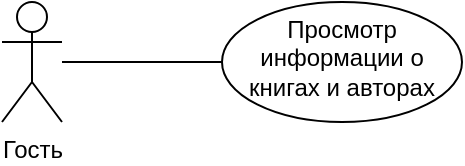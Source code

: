 <mxfile version="15.3.8" type="device" pages="9"><diagram id="SAzvysIvWgi4jUsNMuwh" name="UseCaseGuest"><mxGraphModel dx="1038" dy="668" grid="1" gridSize="10" guides="1" tooltips="1" connect="1" arrows="1" fold="1" page="1" pageScale="1" pageWidth="827" pageHeight="1169" math="0" shadow="0"><root><mxCell id="0"/><mxCell id="1" parent="0"/><mxCell id="-UcZDlzjLKjh0RNkj7sy-11" value="" style="edgeStyle=orthogonalEdgeStyle;rounded=0;orthogonalLoop=1;jettySize=auto;html=1;endArrow=none;endFill=0;" parent="1" source="-UcZDlzjLKjh0RNkj7sy-1" target="-UcZDlzjLKjh0RNkj7sy-10" edge="1"><mxGeometry relative="1" as="geometry"/></mxCell><mxCell id="-UcZDlzjLKjh0RNkj7sy-1" value="Гость" style="shape=umlActor;verticalLabelPosition=bottom;verticalAlign=top;html=1;outlineConnect=0;" parent="1" vertex="1"><mxGeometry x="400" y="310" width="30" height="60" as="geometry"/></mxCell><mxCell id="-UcZDlzjLKjh0RNkj7sy-10" value="&lt;span&gt;Просмотр информации о книгах и авторах&lt;/span&gt;" style="ellipse;whiteSpace=wrap;html=1;verticalAlign=top;" parent="1" vertex="1"><mxGeometry x="510" y="310" width="120" height="60" as="geometry"/></mxCell></root></mxGraphModel></diagram><diagram id="MVObRrzK2e5A3RSmWc-_" name="UseCaseReader"><mxGraphModel dx="1038" dy="668" grid="1" gridSize="10" guides="1" tooltips="1" connect="1" arrows="1" fold="1" page="1" pageScale="1" pageWidth="827" pageHeight="1169" math="0" shadow="0"><root><mxCell id="x0VVUX_nDosSOrByS23v-0"/><mxCell id="x0VVUX_nDosSOrByS23v-1" parent="x0VVUX_nDosSOrByS23v-0"/><mxCell id="qAuETII8845l85kTtXbx-0" value="Читатель" style="shape=umlActor;verticalLabelPosition=bottom;verticalAlign=top;html=1;" parent="x0VVUX_nDosSOrByS23v-1" vertex="1"><mxGeometry x="400" y="310" width="30" height="60" as="geometry"/></mxCell><mxCell id="uxvIeFFDekhUQsfHXcQn-0" value="Оставить заявку на получение книги" style="ellipse;whiteSpace=wrap;html=1;verticalAlign=middle;" parent="x0VVUX_nDosSOrByS23v-1" vertex="1"><mxGeometry x="610" y="290" width="120" height="60" as="geometry"/></mxCell><mxCell id="uxvIeFFDekhUQsfHXcQn-2" value="" style="endArrow=none;html=1;" parent="x0VVUX_nDosSOrByS23v-1" source="qAuETII8845l85kTtXbx-0" target="uxvIeFFDekhUQsfHXcQn-0" edge="1"><mxGeometry width="50" height="50" relative="1" as="geometry"><mxPoint x="460" y="380" as="sourcePoint"/><mxPoint x="510" y="330" as="targetPoint"/></mxGeometry></mxCell><mxCell id="uxvIeFFDekhUQsfHXcQn-3" value="Оставить заявку на сдачу книги" style="ellipse;whiteSpace=wrap;html=1;verticalAlign=middle;" parent="x0VVUX_nDosSOrByS23v-1" vertex="1"><mxGeometry x="610" y="220" width="120" height="60" as="geometry"/></mxCell><mxCell id="uxvIeFFDekhUQsfHXcQn-4" value="" style="endArrow=none;html=1;" parent="x0VVUX_nDosSOrByS23v-1" source="qAuETII8845l85kTtXbx-0" target="uxvIeFFDekhUQsfHXcQn-3" edge="1"><mxGeometry width="50" height="50" relative="1" as="geometry"><mxPoint x="500" y="370" as="sourcePoint"/><mxPoint x="600" y="390" as="targetPoint"/></mxGeometry></mxCell><mxCell id="uxvIeFFDekhUQsfHXcQn-5" value="Просмотр списка сданных книг" style="ellipse;whiteSpace=wrap;html=1;verticalAlign=middle;" parent="x0VVUX_nDosSOrByS23v-1" vertex="1"><mxGeometry x="610" y="500" width="120" height="60" as="geometry"/></mxCell><mxCell id="uxvIeFFDekhUQsfHXcQn-6" value="" style="endArrow=none;html=1;" parent="x0VVUX_nDosSOrByS23v-1" source="qAuETII8845l85kTtXbx-0" target="uxvIeFFDekhUQsfHXcQn-5" edge="1"><mxGeometry width="50" height="50" relative="1" as="geometry"><mxPoint x="520" y="578.163" as="sourcePoint"/><mxPoint x="600" y="580" as="targetPoint"/></mxGeometry></mxCell><mxCell id="uxvIeFFDekhUQsfHXcQn-7" value="Просмотр списка взятых книг" style="ellipse;whiteSpace=wrap;html=1;verticalAlign=middle;" parent="x0VVUX_nDosSOrByS23v-1" vertex="1"><mxGeometry x="610" y="430" width="120" height="60" as="geometry"/></mxCell><mxCell id="uxvIeFFDekhUQsfHXcQn-8" value="" style="endArrow=none;html=1;" parent="x0VVUX_nDosSOrByS23v-1" source="qAuETII8845l85kTtXbx-0" target="uxvIeFFDekhUQsfHXcQn-7" edge="1"><mxGeometry width="50" height="50" relative="1" as="geometry"><mxPoint x="550" y="518.163" as="sourcePoint"/><mxPoint x="630" y="520" as="targetPoint"/></mxGeometry></mxCell><mxCell id="uxvIeFFDekhUQsfHXcQn-9" value="Просмотр списка заявок" style="ellipse;whiteSpace=wrap;html=1;verticalAlign=middle;" parent="x0VVUX_nDosSOrByS23v-1" vertex="1"><mxGeometry x="610" y="360" width="120" height="60" as="geometry"/></mxCell><mxCell id="uxvIeFFDekhUQsfHXcQn-10" value="" style="endArrow=none;html=1;" parent="x0VVUX_nDosSOrByS23v-1" source="qAuETII8845l85kTtXbx-0" target="uxvIeFFDekhUQsfHXcQn-9" edge="1"><mxGeometry width="50" height="50" relative="1" as="geometry"><mxPoint x="550" y="458.163" as="sourcePoint"/><mxPoint x="630" y="460" as="targetPoint"/></mxGeometry></mxCell><mxCell id="kstlALp-ZGneaG7in4St-0" value="Просмотр информации о книгах и авторах" style="ellipse;whiteSpace=wrap;html=1;verticalAlign=middle;" parent="x0VVUX_nDosSOrByS23v-1" vertex="1"><mxGeometry x="610" y="150" width="120" height="60" as="geometry"/></mxCell><mxCell id="kstlALp-ZGneaG7in4St-1" value="" style="endArrow=none;html=1;" parent="x0VVUX_nDosSOrByS23v-1" source="qAuETII8845l85kTtXbx-0" target="kstlALp-ZGneaG7in4St-0" edge="1"><mxGeometry width="50" height="50" relative="1" as="geometry"><mxPoint x="440" y="244.694" as="sourcePoint"/><mxPoint x="610" y="300" as="targetPoint"/></mxGeometry></mxCell></root></mxGraphModel></diagram><diagram id="DSRXF1Ca3-BfHC1XFPYn" name="UseCaseLibrarian"><mxGraphModel dx="1038" dy="668" grid="1" gridSize="10" guides="1" tooltips="1" connect="1" arrows="1" fold="1" page="1" pageScale="1" pageWidth="827" pageHeight="1169" math="0" shadow="0"><root><mxCell id="UTWxrBhDtKqDzvHs6HoE-0"/><mxCell id="UTWxrBhDtKqDzvHs6HoE-1" parent="UTWxrBhDtKqDzvHs6HoE-0"/><mxCell id="UTWxrBhDtKqDzvHs6HoE-2" value="Библиотекарь" style="shape=umlActor;verticalLabelPosition=bottom;verticalAlign=top;html=1;" parent="UTWxrBhDtKqDzvHs6HoE-1" vertex="1"><mxGeometry x="400" y="310" width="30" height="60" as="geometry"/></mxCell><mxCell id="UTWxrBhDtKqDzvHs6HoE-3" value="Добавление нового автора" style="ellipse;whiteSpace=wrap;html=1;verticalAlign=middle;" parent="UTWxrBhDtKqDzvHs6HoE-1" vertex="1"><mxGeometry x="610" y="360" width="130" height="60" as="geometry"/></mxCell><mxCell id="UTWxrBhDtKqDzvHs6HoE-4" value="" style="endArrow=none;html=1;" parent="UTWxrBhDtKqDzvHs6HoE-1" source="UTWxrBhDtKqDzvHs6HoE-2" target="UTWxrBhDtKqDzvHs6HoE-3" edge="1"><mxGeometry width="50" height="50" relative="1" as="geometry"><mxPoint x="460" y="380" as="sourcePoint"/><mxPoint x="510" y="330" as="targetPoint"/></mxGeometry></mxCell><mxCell id="UTWxrBhDtKqDzvHs6HoE-5" value="Просмотр и одобрение всех заявок на выдачу &lt;br&gt;книг" style="ellipse;whiteSpace=wrap;html=1;verticalAlign=middle;spacingBottom=0;" parent="UTWxrBhDtKqDzvHs6HoE-1" vertex="1"><mxGeometry x="610" y="220" width="130" height="60" as="geometry"/></mxCell><mxCell id="UTWxrBhDtKqDzvHs6HoE-6" value="" style="endArrow=none;html=1;" parent="UTWxrBhDtKqDzvHs6HoE-1" source="UTWxrBhDtKqDzvHs6HoE-2" target="UTWxrBhDtKqDzvHs6HoE-5" edge="1"><mxGeometry width="50" height="50" relative="1" as="geometry"><mxPoint x="500" y="370" as="sourcePoint"/><mxPoint x="600" y="390" as="targetPoint"/></mxGeometry></mxCell><mxCell id="UTWxrBhDtKqDzvHs6HoE-9" value="Добавление новой книги существующему автору" style="ellipse;whiteSpace=wrap;html=1;verticalAlign=middle;" parent="UTWxrBhDtKqDzvHs6HoE-1" vertex="1"><mxGeometry x="610" y="430" width="130" height="60" as="geometry"/></mxCell><mxCell id="UTWxrBhDtKqDzvHs6HoE-10" value="" style="endArrow=none;html=1;" parent="UTWxrBhDtKqDzvHs6HoE-1" source="UTWxrBhDtKqDzvHs6HoE-2" target="UTWxrBhDtKqDzvHs6HoE-9" edge="1"><mxGeometry width="50" height="50" relative="1" as="geometry"><mxPoint x="550" y="518.163" as="sourcePoint"/><mxPoint x="630" y="520" as="targetPoint"/></mxGeometry></mxCell><mxCell id="UTWxrBhDtKqDzvHs6HoE-11" value="Просмотр и одобрение всех заявок на сдачу книг" style="ellipse;whiteSpace=wrap;html=1;verticalAlign=middle;spacingBottom=10;" parent="UTWxrBhDtKqDzvHs6HoE-1" vertex="1"><mxGeometry x="610" y="290" width="130" height="60" as="geometry"/></mxCell><mxCell id="UTWxrBhDtKqDzvHs6HoE-12" value="" style="endArrow=none;html=1;" parent="UTWxrBhDtKqDzvHs6HoE-1" source="UTWxrBhDtKqDzvHs6HoE-2" target="UTWxrBhDtKqDzvHs6HoE-11" edge="1"><mxGeometry width="50" height="50" relative="1" as="geometry"><mxPoint x="550" y="458.163" as="sourcePoint"/><mxPoint x="630" y="460" as="targetPoint"/></mxGeometry></mxCell><mxCell id="UTWxrBhDtKqDzvHs6HoE-13" value="Просмотр информации о книгах и авторах" style="ellipse;whiteSpace=wrap;html=1;verticalAlign=middle;" parent="UTWxrBhDtKqDzvHs6HoE-1" vertex="1"><mxGeometry x="610" y="150" width="130" height="60" as="geometry"/></mxCell><mxCell id="UTWxrBhDtKqDzvHs6HoE-14" value="" style="endArrow=none;html=1;" parent="UTWxrBhDtKqDzvHs6HoE-1" source="UTWxrBhDtKqDzvHs6HoE-2" target="UTWxrBhDtKqDzvHs6HoE-13" edge="1"><mxGeometry width="50" height="50" relative="1" as="geometry"><mxPoint x="440" y="244.694" as="sourcePoint"/><mxPoint x="610" y="300" as="targetPoint"/></mxGeometry></mxCell></root></mxGraphModel></diagram><diagram id="a1QuXVE2FnXJ756GdPVc" name="UseCaseAdmin"><mxGraphModel dx="1038" dy="668" grid="1" gridSize="10" guides="1" tooltips="1" connect="1" arrows="1" fold="1" page="1" pageScale="1" pageWidth="827" pageHeight="1169" math="0" shadow="0"><root><mxCell id="aXhu_t06OLQQzLyQCpg9-0"/><mxCell id="aXhu_t06OLQQzLyQCpg9-1" parent="aXhu_t06OLQQzLyQCpg9-0"/><mxCell id="rtMVOrqssA6IFEck2DEk-0" value="Администратор" style="shape=umlActor;verticalLabelPosition=bottom;verticalAlign=top;html=1;" parent="aXhu_t06OLQQzLyQCpg9-1" vertex="1"><mxGeometry x="400" y="310" width="30" height="60" as="geometry"/></mxCell><mxCell id="rtMVOrqssA6IFEck2DEk-3" value="Удалить пользователя" style="ellipse;whiteSpace=wrap;html=1;verticalAlign=middle;" parent="aXhu_t06OLQQzLyQCpg9-1" vertex="1"><mxGeometry x="540" y="350" width="130" height="60" as="geometry"/></mxCell><mxCell id="rtMVOrqssA6IFEck2DEk-4" value="" style="endArrow=none;html=1;" parent="aXhu_t06OLQQzLyQCpg9-1" source="rtMVOrqssA6IFEck2DEk-0" target="rtMVOrqssA6IFEck2DEk-3" edge="1"><mxGeometry width="50" height="50" relative="1" as="geometry"><mxPoint x="500" y="370" as="sourcePoint"/><mxPoint x="600" y="390" as="targetPoint"/></mxGeometry></mxCell><mxCell id="rtMVOrqssA6IFEck2DEk-11" value="Зарегистрировать нового пользователя" style="ellipse;whiteSpace=wrap;html=1;verticalAlign=middle;spacingBottom=0;" parent="aXhu_t06OLQQzLyQCpg9-1" vertex="1"><mxGeometry x="540" y="280" width="130" height="60" as="geometry"/></mxCell><mxCell id="rtMVOrqssA6IFEck2DEk-12" value="" style="endArrow=none;html=1;" parent="aXhu_t06OLQQzLyQCpg9-1" source="rtMVOrqssA6IFEck2DEk-0" target="rtMVOrqssA6IFEck2DEk-11" edge="1"><mxGeometry width="50" height="50" relative="1" as="geometry"><mxPoint x="440" y="244.694" as="sourcePoint"/><mxPoint x="610" y="300" as="targetPoint"/></mxGeometry></mxCell></root></mxGraphModel></diagram><diagram id="tx16CznX2pu-r8OWsHIi" name="ER"><mxGraphModel dx="1730" dy="1113" grid="1" gridSize="10" guides="1" tooltips="1" connect="1" arrows="1" fold="1" page="1" pageScale="1" pageWidth="827" pageHeight="1169" math="0" shadow="0"><root><mxCell id="fuf0HUxUQiTvgvxl9jNw-0"/><mxCell id="fuf0HUxUQiTvgvxl9jNw-1" parent="fuf0HUxUQiTvgvxl9jNw-0"/><mxCell id="fuf0HUxUQiTvgvxl9jNw-87" style="edgeStyle=orthogonalEdgeStyle;rounded=0;orthogonalLoop=1;jettySize=auto;html=1;exitX=1;exitY=0.5;exitDx=0;exitDy=0;entryX=0;entryY=0.5;entryDx=0;entryDy=0;endArrow=none;endFill=0;" edge="1" parent="fuf0HUxUQiTvgvxl9jNw-1" source="fuf0HUxUQiTvgvxl9jNw-2" target="fuf0HUxUQiTvgvxl9jNw-85"><mxGeometry relative="1" as="geometry"/></mxCell><mxCell id="fuf0HUxUQiTvgvxl9jNw-116" style="edgeStyle=orthogonalEdgeStyle;rounded=0;orthogonalLoop=1;jettySize=auto;html=1;exitX=0.5;exitY=0;exitDx=0;exitDy=0;entryX=0;entryY=0.5;entryDx=0;entryDy=0;endArrow=none;endFill=0;" edge="1" parent="fuf0HUxUQiTvgvxl9jNw-1" source="fuf0HUxUQiTvgvxl9jNw-2" target="fuf0HUxUQiTvgvxl9jNw-24"><mxGeometry relative="1" as="geometry"/></mxCell><mxCell id="fuf0HUxUQiTvgvxl9jNw-2" value="author" style="rounded=0;whiteSpace=wrap;html=1;verticalAlign=middle;" vertex="1" parent="fuf0HUxUQiTvgvxl9jNw-1"><mxGeometry x="740" y="540" width="100" height="50" as="geometry"/></mxCell><mxCell id="fuf0HUxUQiTvgvxl9jNw-12" style="edgeStyle=orthogonalEdgeStyle;rounded=0;orthogonalLoop=1;jettySize=auto;html=1;exitX=0;exitY=0.5;exitDx=0;exitDy=0;endArrow=none;endFill=0;entryX=0.5;entryY=1;entryDx=0;entryDy=0;" edge="1" parent="fuf0HUxUQiTvgvxl9jNw-1" source="fuf0HUxUQiTvgvxl9jNw-3" target="fuf0HUxUQiTvgvxl9jNw-15"><mxGeometry relative="1" as="geometry"><mxPoint x="790.0" y="1095.207" as="targetPoint"/></mxGeometry></mxCell><mxCell id="fuf0HUxUQiTvgvxl9jNw-3" value="year_death" style="ellipse;whiteSpace=wrap;html=1;rounded=0;" vertex="1" parent="fuf0HUxUQiTvgvxl9jNw-1"><mxGeometry x="810" y="1070" width="100" height="50" as="geometry"/></mxCell><mxCell id="fuf0HUxUQiTvgvxl9jNw-11" style="edgeStyle=orthogonalEdgeStyle;rounded=0;orthogonalLoop=1;jettySize=auto;html=1;exitX=0;exitY=0.5;exitDx=0;exitDy=0;endArrow=none;endFill=0;" edge="1" parent="fuf0HUxUQiTvgvxl9jNw-1" source="fuf0HUxUQiTvgvxl9jNw-5"><mxGeometry relative="1" as="geometry"><mxPoint x="790.0" y="1035.207" as="targetPoint"/></mxGeometry></mxCell><mxCell id="fuf0HUxUQiTvgvxl9jNw-5" value="year_birth" style="ellipse;whiteSpace=wrap;html=1;rounded=0;" vertex="1" parent="fuf0HUxUQiTvgvxl9jNw-1"><mxGeometry x="810" y="1010" width="100" height="50" as="geometry"/></mxCell><mxCell id="fuf0HUxUQiTvgvxl9jNw-10" style="edgeStyle=orthogonalEdgeStyle;rounded=0;orthogonalLoop=1;jettySize=auto;html=1;exitX=0;exitY=0.5;exitDx=0;exitDy=0;endArrow=none;endFill=0;" edge="1" parent="fuf0HUxUQiTvgvxl9jNw-1" source="fuf0HUxUQiTvgvxl9jNw-6"><mxGeometry relative="1" as="geometry"><mxPoint x="790.0" y="975.207" as="targetPoint"/></mxGeometry></mxCell><mxCell id="fuf0HUxUQiTvgvxl9jNw-6" value="surname" style="ellipse;whiteSpace=wrap;html=1;rounded=0;" vertex="1" parent="fuf0HUxUQiTvgvxl9jNw-1"><mxGeometry x="810" y="950" width="100" height="50" as="geometry"/></mxCell><mxCell id="fuf0HUxUQiTvgvxl9jNw-14" style="edgeStyle=orthogonalEdgeStyle;rounded=0;orthogonalLoop=1;jettySize=auto;html=1;exitX=0;exitY=0.5;exitDx=0;exitDy=0;endArrow=none;endFill=0;" edge="1" parent="fuf0HUxUQiTvgvxl9jNw-1" source="fuf0HUxUQiTvgvxl9jNw-7"><mxGeometry relative="1" as="geometry"><mxPoint x="790.0" y="915.172" as="targetPoint"/></mxGeometry></mxCell><mxCell id="fuf0HUxUQiTvgvxl9jNw-7" value="name" style="ellipse;whiteSpace=wrap;html=1;rounded=0;" vertex="1" parent="fuf0HUxUQiTvgvxl9jNw-1"><mxGeometry x="810" y="890" width="100" height="50" as="geometry"/></mxCell><mxCell id="fuf0HUxUQiTvgvxl9jNw-123" style="edgeStyle=orthogonalEdgeStyle;rounded=0;orthogonalLoop=1;jettySize=auto;html=1;exitX=0;exitY=0.5;exitDx=0;exitDy=0;endArrow=none;endFill=0;" edge="1" parent="fuf0HUxUQiTvgvxl9jNw-1" source="fuf0HUxUQiTvgvxl9jNw-13"><mxGeometry relative="1" as="geometry"><mxPoint x="790" y="854.667" as="targetPoint"/></mxGeometry></mxCell><mxCell id="fuf0HUxUQiTvgvxl9jNw-13" value="&lt;u&gt;id&lt;/u&gt;" style="ellipse;whiteSpace=wrap;html=1;rounded=0;" vertex="1" parent="fuf0HUxUQiTvgvxl9jNw-1"><mxGeometry x="810" y="830" width="100" height="50" as="geometry"/></mxCell><mxCell id="fuf0HUxUQiTvgvxl9jNw-15" value="user_data" style="rounded=0;whiteSpace=wrap;html=1;verticalAlign=middle;" vertex="1" parent="fuf0HUxUQiTvgvxl9jNw-1"><mxGeometry x="740" y="740" width="100" height="50" as="geometry"/></mxCell><mxCell id="fuf0HUxUQiTvgvxl9jNw-16" style="edgeStyle=orthogonalEdgeStyle;rounded=0;orthogonalLoop=1;jettySize=auto;html=1;exitX=0;exitY=0.5;exitDx=0;exitDy=0;endArrow=none;endFill=0;" edge="1" parent="fuf0HUxUQiTvgvxl9jNw-1" source="fuf0HUxUQiTvgvxl9jNw-17"><mxGeometry relative="1" as="geometry"><mxPoint x="790" y="475.207" as="targetPoint"/></mxGeometry></mxCell><mxCell id="fuf0HUxUQiTvgvxl9jNw-17" value="user_role" style="ellipse;whiteSpace=wrap;html=1;rounded=0;" vertex="1" parent="fuf0HUxUQiTvgvxl9jNw-1"><mxGeometry x="810" y="450" width="100" height="50" as="geometry"/></mxCell><mxCell id="fuf0HUxUQiTvgvxl9jNw-18" style="edgeStyle=orthogonalEdgeStyle;rounded=0;orthogonalLoop=1;jettySize=auto;html=1;exitX=0;exitY=0.5;exitDx=0;exitDy=0;endArrow=none;endFill=0;" edge="1" parent="fuf0HUxUQiTvgvxl9jNw-1" source="fuf0HUxUQiTvgvxl9jNw-19"><mxGeometry relative="1" as="geometry"><mxPoint x="790" y="415.207" as="targetPoint"/></mxGeometry></mxCell><mxCell id="fuf0HUxUQiTvgvxl9jNw-19" value="password" style="ellipse;whiteSpace=wrap;html=1;rounded=0;" vertex="1" parent="fuf0HUxUQiTvgvxl9jNw-1"><mxGeometry x="810" y="390" width="100" height="50" as="geometry"/></mxCell><mxCell id="fuf0HUxUQiTvgvxl9jNw-20" style="edgeStyle=orthogonalEdgeStyle;rounded=0;orthogonalLoop=1;jettySize=auto;html=1;exitX=0;exitY=0.5;exitDx=0;exitDy=0;endArrow=none;endFill=0;" edge="1" parent="fuf0HUxUQiTvgvxl9jNw-1" source="fuf0HUxUQiTvgvxl9jNw-21"><mxGeometry relative="1" as="geometry"><mxPoint x="790" y="355.207" as="targetPoint"/></mxGeometry></mxCell><mxCell id="fuf0HUxUQiTvgvxl9jNw-21" value="login" style="ellipse;whiteSpace=wrap;html=1;rounded=0;" vertex="1" parent="fuf0HUxUQiTvgvxl9jNw-1"><mxGeometry x="810" y="330" width="100" height="50" as="geometry"/></mxCell><mxCell id="fuf0HUxUQiTvgvxl9jNw-24" value="&lt;u&gt;id&lt;/u&gt;" style="ellipse;whiteSpace=wrap;html=1;rounded=0;" vertex="1" parent="fuf0HUxUQiTvgvxl9jNw-1"><mxGeometry x="810" y="270" width="100" height="50" as="geometry"/></mxCell><mxCell id="fuf0HUxUQiTvgvxl9jNw-106" style="edgeStyle=orthogonalEdgeStyle;rounded=0;orthogonalLoop=1;jettySize=auto;html=1;exitX=1;exitY=0.5;exitDx=0;exitDy=0;entryX=0;entryY=0.5;entryDx=0;entryDy=0;endArrow=none;endFill=0;" edge="1" parent="fuf0HUxUQiTvgvxl9jNw-1" source="fuf0HUxUQiTvgvxl9jNw-26" target="fuf0HUxUQiTvgvxl9jNw-99"><mxGeometry relative="1" as="geometry"/></mxCell><mxCell id="fuf0HUxUQiTvgvxl9jNw-26" value="" style="rounded=0;whiteSpace=wrap;html=1;verticalAlign=middle;shadow=0;" vertex="1" parent="fuf0HUxUQiTvgvxl9jNw-1"><mxGeometry x="1090" y="540" width="100" height="50" as="geometry"/></mxCell><mxCell id="fuf0HUxUQiTvgvxl9jNw-27" style="edgeStyle=orthogonalEdgeStyle;rounded=0;orthogonalLoop=1;jettySize=auto;html=1;exitX=0;exitY=0.5;exitDx=0;exitDy=0;endArrow=none;endFill=0;" edge="1" parent="fuf0HUxUQiTvgvxl9jNw-1" source="fuf0HUxUQiTvgvxl9jNw-28"><mxGeometry relative="1" as="geometry"><mxPoint x="1140" y="475.207" as="targetPoint"/></mxGeometry></mxCell><mxCell id="fuf0HUxUQiTvgvxl9jNw-28" value="path_to_cover" style="ellipse;whiteSpace=wrap;html=1;rounded=0;" vertex="1" parent="fuf0HUxUQiTvgvxl9jNw-1"><mxGeometry x="1160" y="450" width="100" height="50" as="geometry"/></mxCell><mxCell id="fuf0HUxUQiTvgvxl9jNw-29" style="edgeStyle=orthogonalEdgeStyle;rounded=0;orthogonalLoop=1;jettySize=auto;html=1;exitX=0;exitY=0.5;exitDx=0;exitDy=0;endArrow=none;endFill=0;" edge="1" parent="fuf0HUxUQiTvgvxl9jNw-1" source="fuf0HUxUQiTvgvxl9jNw-30"><mxGeometry relative="1" as="geometry"><mxPoint x="1140" y="415.207" as="targetPoint"/></mxGeometry></mxCell><mxCell id="fuf0HUxUQiTvgvxl9jNw-30" value="id_next_part" style="ellipse;whiteSpace=wrap;html=1;rounded=0;" vertex="1" parent="fuf0HUxUQiTvgvxl9jNw-1"><mxGeometry x="1160" y="390" width="100" height="50" as="geometry"/></mxCell><mxCell id="fuf0HUxUQiTvgvxl9jNw-31" style="edgeStyle=orthogonalEdgeStyle;rounded=0;orthogonalLoop=1;jettySize=auto;html=1;exitX=0;exitY=0.5;exitDx=0;exitDy=0;endArrow=none;endFill=0;" edge="1" parent="fuf0HUxUQiTvgvxl9jNw-1" source="fuf0HUxUQiTvgvxl9jNw-32"><mxGeometry relative="1" as="geometry"><mxPoint x="1140" y="355.207" as="targetPoint"/></mxGeometry></mxCell><mxCell id="fuf0HUxUQiTvgvxl9jNw-32" value="id_last_part" style="ellipse;whiteSpace=wrap;html=1;rounded=0;" vertex="1" parent="fuf0HUxUQiTvgvxl9jNw-1"><mxGeometry x="1160" y="330" width="100" height="50" as="geometry"/></mxCell><mxCell id="fuf0HUxUQiTvgvxl9jNw-34" style="edgeStyle=orthogonalEdgeStyle;rounded=0;orthogonalLoop=1;jettySize=auto;html=1;exitX=0;exitY=0.5;exitDx=0;exitDy=0;endArrow=none;endFill=0;" edge="1" parent="fuf0HUxUQiTvgvxl9jNw-1" source="fuf0HUxUQiTvgvxl9jNw-35"><mxGeometry relative="1" as="geometry"><mxPoint x="1140" y="295.172" as="targetPoint"/></mxGeometry></mxCell><mxCell id="fuf0HUxUQiTvgvxl9jNw-35" value="rating" style="ellipse;whiteSpace=wrap;html=1;rounded=0;" vertex="1" parent="fuf0HUxUQiTvgvxl9jNw-1"><mxGeometry x="1160" y="270" width="100" height="50" as="geometry"/></mxCell><mxCell id="fuf0HUxUQiTvgvxl9jNw-121" style="edgeStyle=orthogonalEdgeStyle;rounded=0;orthogonalLoop=1;jettySize=auto;html=1;exitX=1;exitY=0.5;exitDx=0;exitDy=0;endArrow=none;endFill=0;" edge="1" parent="fuf0HUxUQiTvgvxl9jNw-1" source="fuf0HUxUQiTvgvxl9jNw-36"><mxGeometry relative="1" as="geometry"><mxPoint x="1140" y="474.833" as="targetPoint"/></mxGeometry></mxCell><mxCell id="fuf0HUxUQiTvgvxl9jNw-36" value="number_of_copies" style="ellipse;whiteSpace=wrap;html=1;rounded=0;" vertex="1" parent="fuf0HUxUQiTvgvxl9jNw-1"><mxGeometry x="1020" y="450" width="100" height="50" as="geometry"/></mxCell><mxCell id="fuf0HUxUQiTvgvxl9jNw-120" style="edgeStyle=orthogonalEdgeStyle;rounded=0;orthogonalLoop=1;jettySize=auto;html=1;exitX=1;exitY=0.5;exitDx=0;exitDy=0;endArrow=none;endFill=0;" edge="1" parent="fuf0HUxUQiTvgvxl9jNw-1" source="fuf0HUxUQiTvgvxl9jNw-37"><mxGeometry relative="1" as="geometry"><mxPoint x="1140" y="414.833" as="targetPoint"/></mxGeometry></mxCell><mxCell id="fuf0HUxUQiTvgvxl9jNw-37" value="year_of_publication" style="ellipse;whiteSpace=wrap;html=1;rounded=0;" vertex="1" parent="fuf0HUxUQiTvgvxl9jNw-1"><mxGeometry x="1020" y="390" width="100" height="50" as="geometry"/></mxCell><mxCell id="fuf0HUxUQiTvgvxl9jNw-119" style="edgeStyle=orthogonalEdgeStyle;rounded=0;orthogonalLoop=1;jettySize=auto;html=1;exitX=1;exitY=0.5;exitDx=0;exitDy=0;endArrow=none;endFill=0;" edge="1" parent="fuf0HUxUQiTvgvxl9jNw-1" source="fuf0HUxUQiTvgvxl9jNw-38"><mxGeometry relative="1" as="geometry"><mxPoint x="1140" y="354.833" as="targetPoint"/></mxGeometry></mxCell><mxCell id="fuf0HUxUQiTvgvxl9jNw-38" value="name" style="ellipse;whiteSpace=wrap;html=1;rounded=0;" vertex="1" parent="fuf0HUxUQiTvgvxl9jNw-1"><mxGeometry x="1020" y="330" width="100" height="50" as="geometry"/></mxCell><mxCell id="fuf0HUxUQiTvgvxl9jNw-118" style="edgeStyle=orthogonalEdgeStyle;rounded=0;orthogonalLoop=1;jettySize=auto;html=1;exitX=1;exitY=0.5;exitDx=0;exitDy=0;endArrow=none;endFill=0;" edge="1" parent="fuf0HUxUQiTvgvxl9jNw-1" source="fuf0HUxUQiTvgvxl9jNw-39"><mxGeometry relative="1" as="geometry"><mxPoint x="1140" y="295" as="targetPoint"/></mxGeometry></mxCell><mxCell id="fuf0HUxUQiTvgvxl9jNw-39" value="id_author" style="ellipse;whiteSpace=wrap;html=1;rounded=0;" vertex="1" parent="fuf0HUxUQiTvgvxl9jNw-1"><mxGeometry x="1020" y="270" width="100" height="50" as="geometry"/></mxCell><mxCell id="fuf0HUxUQiTvgvxl9jNw-117" style="edgeStyle=orthogonalEdgeStyle;rounded=0;orthogonalLoop=1;jettySize=auto;html=1;exitX=1;exitY=0.5;exitDx=0;exitDy=0;entryX=0.5;entryY=0;entryDx=0;entryDy=0;endArrow=none;endFill=0;" edge="1" parent="fuf0HUxUQiTvgvxl9jNw-1" source="fuf0HUxUQiTvgvxl9jNw-40" target="fuf0HUxUQiTvgvxl9jNw-26"><mxGeometry relative="1" as="geometry"/></mxCell><mxCell id="fuf0HUxUQiTvgvxl9jNw-40" value="&lt;u&gt;id&lt;/u&gt;" style="ellipse;whiteSpace=wrap;html=1;rounded=0;" vertex="1" parent="fuf0HUxUQiTvgvxl9jNw-1"><mxGeometry x="1020" y="210" width="100" height="50" as="geometry"/></mxCell><mxCell id="fuf0HUxUQiTvgvxl9jNw-105" style="edgeStyle=orthogonalEdgeStyle;rounded=0;orthogonalLoop=1;jettySize=auto;html=1;exitX=1;exitY=0.5;exitDx=0;exitDy=0;entryX=0;entryY=0.5;entryDx=0;entryDy=0;endArrow=none;endFill=0;" edge="1" parent="fuf0HUxUQiTvgvxl9jNw-1" source="fuf0HUxUQiTvgvxl9jNw-46" target="fuf0HUxUQiTvgvxl9jNw-102"><mxGeometry relative="1" as="geometry"/></mxCell><mxCell id="fuf0HUxUQiTvgvxl9jNw-46" value="reader" style="rounded=0;whiteSpace=wrap;html=1;verticalAlign=middle;" vertex="1" parent="fuf0HUxUQiTvgvxl9jNw-1"><mxGeometry x="1090" y="740" width="100" height="50" as="geometry"/></mxCell><mxCell id="fuf0HUxUQiTvgvxl9jNw-115" style="edgeStyle=orthogonalEdgeStyle;rounded=0;orthogonalLoop=1;jettySize=auto;html=1;exitX=1;exitY=0.5;exitDx=0;exitDy=0;endArrow=none;endFill=0;" edge="1" parent="fuf0HUxUQiTvgvxl9jNw-1" source="fuf0HUxUQiTvgvxl9jNw-52"><mxGeometry relative="1" as="geometry"><mxPoint x="1140" y="974.828" as="targetPoint"/></mxGeometry></mxCell><mxCell id="fuf0HUxUQiTvgvxl9jNw-52" value="phone" style="ellipse;whiteSpace=wrap;html=1;rounded=0;" vertex="1" parent="fuf0HUxUQiTvgvxl9jNw-1"><mxGeometry x="1020" y="950" width="100" height="50" as="geometry"/></mxCell><mxCell id="fuf0HUxUQiTvgvxl9jNw-114" style="edgeStyle=orthogonalEdgeStyle;rounded=0;orthogonalLoop=1;jettySize=auto;html=1;exitX=1;exitY=0.5;exitDx=0;exitDy=0;endArrow=none;endFill=0;" edge="1" parent="fuf0HUxUQiTvgvxl9jNw-1" source="fuf0HUxUQiTvgvxl9jNw-54"><mxGeometry relative="1" as="geometry"><mxPoint x="1140" y="914.828" as="targetPoint"/></mxGeometry></mxCell><mxCell id="fuf0HUxUQiTvgvxl9jNw-54" value="email" style="ellipse;whiteSpace=wrap;html=1;rounded=0;" vertex="1" parent="fuf0HUxUQiTvgvxl9jNw-1"><mxGeometry x="1020" y="890" width="100" height="50" as="geometry"/></mxCell><mxCell id="fuf0HUxUQiTvgvxl9jNw-113" style="edgeStyle=orthogonalEdgeStyle;rounded=0;orthogonalLoop=1;jettySize=auto;html=1;exitX=1;exitY=0.5;exitDx=0;exitDy=0;endArrow=none;endFill=0;" edge="1" parent="fuf0HUxUQiTvgvxl9jNw-1" source="fuf0HUxUQiTvgvxl9jNw-56"><mxGeometry relative="1" as="geometry"><mxPoint x="1140" y="854.828" as="targetPoint"/></mxGeometry></mxCell><mxCell id="fuf0HUxUQiTvgvxl9jNw-56" value="birth_date" style="ellipse;whiteSpace=wrap;html=1;rounded=0;" vertex="1" parent="fuf0HUxUQiTvgvxl9jNw-1"><mxGeometry x="1020" y="830" width="100" height="50" as="geometry"/></mxCell><mxCell id="fuf0HUxUQiTvgvxl9jNw-57" style="edgeStyle=orthogonalEdgeStyle;rounded=0;orthogonalLoop=1;jettySize=auto;html=1;exitX=0;exitY=0.5;exitDx=0;exitDy=0;endArrow=none;endFill=0;entryX=0.5;entryY=1;entryDx=0;entryDy=0;" edge="1" parent="fuf0HUxUQiTvgvxl9jNw-1" source="fuf0HUxUQiTvgvxl9jNw-58" target="fuf0HUxUQiTvgvxl9jNw-46"><mxGeometry relative="1" as="geometry"><mxPoint x="1140" y="1035" as="targetPoint"/></mxGeometry></mxCell><mxCell id="fuf0HUxUQiTvgvxl9jNw-58" value="surname" style="ellipse;whiteSpace=wrap;html=1;rounded=0;" vertex="1" parent="fuf0HUxUQiTvgvxl9jNw-1"><mxGeometry x="1160" y="1010" width="100" height="50" as="geometry"/></mxCell><mxCell id="fuf0HUxUQiTvgvxl9jNw-59" style="edgeStyle=orthogonalEdgeStyle;rounded=0;orthogonalLoop=1;jettySize=auto;html=1;exitX=0;exitY=0.5;exitDx=0;exitDy=0;endArrow=none;endFill=0;" edge="1" parent="fuf0HUxUQiTvgvxl9jNw-1" source="fuf0HUxUQiTvgvxl9jNw-60"><mxGeometry relative="1" as="geometry"><mxPoint x="1140" y="975" as="targetPoint"/></mxGeometry></mxCell><mxCell id="fuf0HUxUQiTvgvxl9jNw-60" value="name" style="ellipse;whiteSpace=wrap;html=1;rounded=0;" vertex="1" parent="fuf0HUxUQiTvgvxl9jNw-1"><mxGeometry x="1160" y="950" width="100" height="50" as="geometry"/></mxCell><mxCell id="fuf0HUxUQiTvgvxl9jNw-61" style="edgeStyle=orthogonalEdgeStyle;rounded=0;orthogonalLoop=1;jettySize=auto;html=1;exitX=0;exitY=0.5;exitDx=0;exitDy=0;endArrow=none;endFill=0;" edge="1" parent="fuf0HUxUQiTvgvxl9jNw-1" source="fuf0HUxUQiTvgvxl9jNw-62"><mxGeometry relative="1" as="geometry"><mxPoint x="1140" y="915" as="targetPoint"/></mxGeometry></mxCell><mxCell id="fuf0HUxUQiTvgvxl9jNw-62" value="login" style="ellipse;whiteSpace=wrap;html=1;rounded=0;" vertex="1" parent="fuf0HUxUQiTvgvxl9jNw-1"><mxGeometry x="1160" y="890" width="100" height="50" as="geometry"/></mxCell><mxCell id="fuf0HUxUQiTvgvxl9jNw-63" style="edgeStyle=orthogonalEdgeStyle;rounded=0;orthogonalLoop=1;jettySize=auto;html=1;exitX=0;exitY=0.5;exitDx=0;exitDy=0;endArrow=none;endFill=0;" edge="1" parent="fuf0HUxUQiTvgvxl9jNw-1" source="fuf0HUxUQiTvgvxl9jNw-64"><mxGeometry relative="1" as="geometry"><mxPoint x="1140" y="855" as="targetPoint"/></mxGeometry></mxCell><mxCell id="fuf0HUxUQiTvgvxl9jNw-64" value="&lt;u&gt;id&lt;/u&gt;" style="ellipse;whiteSpace=wrap;html=1;rounded=0;" vertex="1" parent="fuf0HUxUQiTvgvxl9jNw-1"><mxGeometry x="1160" y="830" width="100" height="50" as="geometry"/></mxCell><mxCell id="fuf0HUxUQiTvgvxl9jNw-66" style="edgeStyle=orthogonalEdgeStyle;rounded=0;orthogonalLoop=1;jettySize=auto;html=1;exitX=0;exitY=0.5;exitDx=0;exitDy=0;endArrow=none;endFill=0;" edge="1" parent="fuf0HUxUQiTvgvxl9jNw-1" source="fuf0HUxUQiTvgvxl9jNw-67"><mxGeometry relative="1" as="geometry"><mxPoint x="1420" y="660" as="targetPoint"/></mxGeometry></mxCell><mxCell id="fuf0HUxUQiTvgvxl9jNw-67" value="status" style="ellipse;whiteSpace=wrap;html=1;rounded=0;" vertex="1" parent="fuf0HUxUQiTvgvxl9jNw-1"><mxGeometry x="1440" y="880" width="130" height="50" as="geometry"/></mxCell><mxCell id="fuf0HUxUQiTvgvxl9jNw-68" style="edgeStyle=orthogonalEdgeStyle;rounded=0;orthogonalLoop=1;jettySize=auto;html=1;exitX=0;exitY=0.5;exitDx=0;exitDy=0;endArrow=none;endFill=0;" edge="1" parent="fuf0HUxUQiTvgvxl9jNw-1" source="fuf0HUxUQiTvgvxl9jNw-69"><mxGeometry relative="1" as="geometry"><mxPoint x="1420" y="845.207" as="targetPoint"/></mxGeometry></mxCell><mxCell id="fuf0HUxUQiTvgvxl9jNw-69" value="estimation" style="ellipse;whiteSpace=wrap;html=1;rounded=0;" vertex="1" parent="fuf0HUxUQiTvgvxl9jNw-1"><mxGeometry x="1440" y="820" width="130" height="50" as="geometry"/></mxCell><mxCell id="fuf0HUxUQiTvgvxl9jNw-70" style="edgeStyle=orthogonalEdgeStyle;rounded=0;orthogonalLoop=1;jettySize=auto;html=1;exitX=0;exitY=0.5;exitDx=0;exitDy=0;endArrow=none;endFill=0;" edge="1" parent="fuf0HUxUQiTvgvxl9jNw-1" source="fuf0HUxUQiTvgvxl9jNw-71"><mxGeometry relative="1" as="geometry"><mxPoint x="1420" y="785.207" as="targetPoint"/></mxGeometry></mxCell><mxCell id="fuf0HUxUQiTvgvxl9jNw-71" value="date_returned" style="ellipse;whiteSpace=wrap;html=1;rounded=0;" vertex="1" parent="fuf0HUxUQiTvgvxl9jNw-1"><mxGeometry x="1440" y="760" width="130" height="50" as="geometry"/></mxCell><mxCell id="fuf0HUxUQiTvgvxl9jNw-72" style="edgeStyle=orthogonalEdgeStyle;rounded=0;orthogonalLoop=1;jettySize=auto;html=1;exitX=0;exitY=0.5;exitDx=0;exitDy=0;endArrow=none;endFill=0;" edge="1" parent="fuf0HUxUQiTvgvxl9jNw-1" source="fuf0HUxUQiTvgvxl9jNw-73"><mxGeometry relative="1" as="geometry"><mxPoint x="1420" y="725.172" as="targetPoint"/></mxGeometry></mxCell><mxCell id="fuf0HUxUQiTvgvxl9jNw-73" value="date_request_return" style="ellipse;whiteSpace=wrap;html=1;rounded=0;" vertex="1" parent="fuf0HUxUQiTvgvxl9jNw-1"><mxGeometry x="1440" y="700" width="130" height="50" as="geometry"/></mxCell><mxCell id="fuf0HUxUQiTvgvxl9jNw-74" style="edgeStyle=orthogonalEdgeStyle;rounded=0;orthogonalLoop=1;jettySize=auto;html=1;exitX=0;exitY=0.5;exitDx=0;exitDy=0;endArrow=none;endFill=0;" edge="1" parent="fuf0HUxUQiTvgvxl9jNw-1" source="fuf0HUxUQiTvgvxl9jNw-75"><mxGeometry relative="1" as="geometry"><mxPoint x="1420" y="665" as="targetPoint"/></mxGeometry></mxCell><mxCell id="fuf0HUxUQiTvgvxl9jNw-75" value="date_recieved" style="ellipse;whiteSpace=wrap;html=1;rounded=0;" vertex="1" parent="fuf0HUxUQiTvgvxl9jNw-1"><mxGeometry x="1440" y="640" width="130" height="50" as="geometry"/></mxCell><mxCell id="fuf0HUxUQiTvgvxl9jNw-76" style="edgeStyle=orthogonalEdgeStyle;rounded=0;orthogonalLoop=1;jettySize=auto;html=1;exitX=0;exitY=0.5;exitDx=0;exitDy=0;endArrow=none;endFill=0;" edge="1" parent="fuf0HUxUQiTvgvxl9jNw-1" source="fuf0HUxUQiTvgvxl9jNw-77"><mxGeometry relative="1" as="geometry"><mxPoint x="1420" y="605" as="targetPoint"/></mxGeometry></mxCell><mxCell id="fuf0HUxUQiTvgvxl9jNw-77" value="date_request_recieve" style="ellipse;whiteSpace=wrap;html=1;rounded=0;" vertex="1" parent="fuf0HUxUQiTvgvxl9jNw-1"><mxGeometry x="1440" y="580" width="130" height="50" as="geometry"/></mxCell><mxCell id="fuf0HUxUQiTvgvxl9jNw-78" style="edgeStyle=orthogonalEdgeStyle;rounded=0;orthogonalLoop=1;jettySize=auto;html=1;exitX=0;exitY=0.5;exitDx=0;exitDy=0;endArrow=none;endFill=0;" edge="1" parent="fuf0HUxUQiTvgvxl9jNw-1" source="fuf0HUxUQiTvgvxl9jNw-79"><mxGeometry relative="1" as="geometry"><mxPoint x="1420" y="545" as="targetPoint"/></mxGeometry></mxCell><mxCell id="fuf0HUxUQiTvgvxl9jNw-79" value="id_reader" style="ellipse;whiteSpace=wrap;html=1;rounded=0;" vertex="1" parent="fuf0HUxUQiTvgvxl9jNw-1"><mxGeometry x="1440" y="520" width="130" height="50" as="geometry"/></mxCell><mxCell id="fuf0HUxUQiTvgvxl9jNw-80" style="edgeStyle=orthogonalEdgeStyle;rounded=0;orthogonalLoop=1;jettySize=auto;html=1;exitX=0;exitY=0.5;exitDx=0;exitDy=0;endArrow=none;endFill=0;" edge="1" parent="fuf0HUxUQiTvgvxl9jNw-1" source="fuf0HUxUQiTvgvxl9jNw-81"><mxGeometry relative="1" as="geometry"><mxPoint x="1420" y="485" as="targetPoint"/></mxGeometry></mxCell><mxCell id="fuf0HUxUQiTvgvxl9jNw-81" value="id_book" style="ellipse;whiteSpace=wrap;html=1;rounded=0;" vertex="1" parent="fuf0HUxUQiTvgvxl9jNw-1"><mxGeometry x="1440" y="460" width="130" height="50" as="geometry"/></mxCell><mxCell id="fuf0HUxUQiTvgvxl9jNw-82" style="edgeStyle=orthogonalEdgeStyle;rounded=0;orthogonalLoop=1;jettySize=auto;html=1;exitX=0;exitY=0.5;exitDx=0;exitDy=0;endArrow=none;endFill=0;entryX=1;entryY=0.5;entryDx=0;entryDy=0;" edge="1" parent="fuf0HUxUQiTvgvxl9jNw-1" source="fuf0HUxUQiTvgvxl9jNw-83" target="fuf0HUxUQiTvgvxl9jNw-103"><mxGeometry relative="1" as="geometry"><mxPoint x="1420" y="425" as="targetPoint"/><Array as="points"><mxPoint x="1420" y="425"/><mxPoint x="1420" y="665"/></Array></mxGeometry></mxCell><mxCell id="fuf0HUxUQiTvgvxl9jNw-83" value="&lt;u&gt;id&lt;/u&gt;" style="ellipse;whiteSpace=wrap;html=1;rounded=0;" vertex="1" parent="fuf0HUxUQiTvgvxl9jNw-1"><mxGeometry x="1440" y="400" width="130" height="50" as="geometry"/></mxCell><mxCell id="fuf0HUxUQiTvgvxl9jNw-84" value="&lt;span&gt;book&lt;/span&gt;" style="rounded=0;whiteSpace=wrap;html=1;shadow=0;gradientColor=none;verticalAlign=middle;" vertex="1" parent="fuf0HUxUQiTvgvxl9jNw-1"><mxGeometry x="1095" y="545" width="90" height="40" as="geometry"/></mxCell><mxCell id="fuf0HUxUQiTvgvxl9jNw-85" value="" style="rhombus;whiteSpace=wrap;html=1;shadow=0;gradientColor=none;verticalAlign=middle;" vertex="1" parent="fuf0HUxUQiTvgvxl9jNw-1"><mxGeometry x="920" y="540" width="90" height="50" as="geometry"/></mxCell><mxCell id="fuf0HUxUQiTvgvxl9jNw-86" value="Has" style="rhombus;whiteSpace=wrap;html=1;shadow=0;gradientColor=none;verticalAlign=middle;" vertex="1" parent="fuf0HUxUQiTvgvxl9jNw-1"><mxGeometry x="925" y="545" width="80" height="40" as="geometry"/></mxCell><mxCell id="fuf0HUxUQiTvgvxl9jNw-88" value="1" style="text;html=1;strokeColor=none;fillColor=none;align=center;verticalAlign=middle;whiteSpace=wrap;rounded=0;shadow=0;" vertex="1" parent="fuf0HUxUQiTvgvxl9jNw-1"><mxGeometry x="900" y="540" width="40" height="20" as="geometry"/></mxCell><mxCell id="fuf0HUxUQiTvgvxl9jNw-89" value="" style="shape=link;endArrow=none;html=1;exitX=0;exitY=0.5;exitDx=0;exitDy=0;endFill=0;entryX=1;entryY=0.5;entryDx=0;entryDy=0;" edge="1" parent="fuf0HUxUQiTvgvxl9jNw-1" source="fuf0HUxUQiTvgvxl9jNw-26" target="fuf0HUxUQiTvgvxl9jNw-85"><mxGeometry width="50" height="50" relative="1" as="geometry"><mxPoint x="1040" y="540" as="sourcePoint"/><mxPoint x="1060" y="500" as="targetPoint"/></mxGeometry></mxCell><mxCell id="fuf0HUxUQiTvgvxl9jNw-91" value="N" style="text;html=1;strokeColor=none;fillColor=none;align=center;verticalAlign=middle;whiteSpace=wrap;rounded=0;shadow=0;" vertex="1" parent="fuf0HUxUQiTvgvxl9jNw-1"><mxGeometry x="990" y="540" width="40" height="20" as="geometry"/></mxCell><mxCell id="fuf0HUxUQiTvgvxl9jNw-94" style="edgeStyle=orthogonalEdgeStyle;rounded=0;orthogonalLoop=1;jettySize=auto;html=1;exitX=1;exitY=0.5;exitDx=0;exitDy=0;entryX=0;entryY=0.5;entryDx=0;entryDy=0;endArrow=none;endFill=0;" edge="1" parent="fuf0HUxUQiTvgvxl9jNw-1" source="fuf0HUxUQiTvgvxl9jNw-92" target="fuf0HUxUQiTvgvxl9jNw-46"><mxGeometry relative="1" as="geometry"/></mxCell><mxCell id="fuf0HUxUQiTvgvxl9jNw-95" style="edgeStyle=orthogonalEdgeStyle;rounded=0;orthogonalLoop=1;jettySize=auto;html=1;exitX=0;exitY=0.5;exitDx=0;exitDy=0;entryX=1;entryY=0.5;entryDx=0;entryDy=0;endArrow=none;endFill=0;" edge="1" parent="fuf0HUxUQiTvgvxl9jNw-1" source="fuf0HUxUQiTvgvxl9jNw-92" target="fuf0HUxUQiTvgvxl9jNw-15"><mxGeometry relative="1" as="geometry"/></mxCell><mxCell id="fuf0HUxUQiTvgvxl9jNw-92" value="&lt;span&gt;Has&lt;/span&gt;" style="rhombus;whiteSpace=wrap;html=1;shadow=0;gradientColor=none;verticalAlign=middle;" vertex="1" parent="fuf0HUxUQiTvgvxl9jNw-1"><mxGeometry x="920" y="740" width="90" height="50" as="geometry"/></mxCell><mxCell id="fuf0HUxUQiTvgvxl9jNw-96" value="1" style="text;html=1;strokeColor=none;fillColor=none;align=center;verticalAlign=middle;whiteSpace=wrap;rounded=0;shadow=0;" vertex="1" parent="fuf0HUxUQiTvgvxl9jNw-1"><mxGeometry x="900" y="740" width="40" height="20" as="geometry"/></mxCell><mxCell id="fuf0HUxUQiTvgvxl9jNw-97" value="1" style="text;html=1;strokeColor=none;fillColor=none;align=center;verticalAlign=middle;whiteSpace=wrap;rounded=0;shadow=0;" vertex="1" parent="fuf0HUxUQiTvgvxl9jNw-1"><mxGeometry x="990" y="740" width="40" height="20" as="geometry"/></mxCell><mxCell id="fuf0HUxUQiTvgvxl9jNw-107" style="edgeStyle=orthogonalEdgeStyle;rounded=0;orthogonalLoop=1;jettySize=auto;html=1;exitX=0.5;exitY=1;exitDx=0;exitDy=0;entryX=0.5;entryY=0;entryDx=0;entryDy=0;endArrow=none;endFill=0;shape=link;" edge="1" parent="fuf0HUxUQiTvgvxl9jNw-1" source="fuf0HUxUQiTvgvxl9jNw-99" target="fuf0HUxUQiTvgvxl9jNw-103"><mxGeometry relative="1" as="geometry"/></mxCell><mxCell id="fuf0HUxUQiTvgvxl9jNw-99" value="" style="rhombus;whiteSpace=wrap;html=1;shadow=0;gradientColor=none;verticalAlign=middle;" vertex="1" parent="fuf0HUxUQiTvgvxl9jNw-1"><mxGeometry x="1275" y="540" width="90" height="50" as="geometry"/></mxCell><mxCell id="fuf0HUxUQiTvgvxl9jNw-100" value="Has" style="rhombus;whiteSpace=wrap;html=1;shadow=0;gradientColor=none;verticalAlign=middle;" vertex="1" parent="fuf0HUxUQiTvgvxl9jNw-1"><mxGeometry x="1280" y="545" width="80" height="40" as="geometry"/></mxCell><mxCell id="fuf0HUxUQiTvgvxl9jNw-108" style="edgeStyle=orthogonalEdgeStyle;shape=link;rounded=0;orthogonalLoop=1;jettySize=auto;html=1;exitX=0.5;exitY=0;exitDx=0;exitDy=0;entryX=0.5;entryY=1;entryDx=0;entryDy=0;endArrow=none;endFill=0;" edge="1" parent="fuf0HUxUQiTvgvxl9jNw-1" source="fuf0HUxUQiTvgvxl9jNw-101" target="fuf0HUxUQiTvgvxl9jNw-103"><mxGeometry relative="1" as="geometry"/></mxCell><mxCell id="fuf0HUxUQiTvgvxl9jNw-101" value="" style="rhombus;whiteSpace=wrap;html=1;shadow=0;gradientColor=none;verticalAlign=middle;" vertex="1" parent="fuf0HUxUQiTvgvxl9jNw-1"><mxGeometry x="1275" y="740" width="90" height="50" as="geometry"/></mxCell><mxCell id="fuf0HUxUQiTvgvxl9jNw-102" value="Has" style="rhombus;whiteSpace=wrap;html=1;shadow=0;gradientColor=none;verticalAlign=middle;" vertex="1" parent="fuf0HUxUQiTvgvxl9jNw-1"><mxGeometry x="1280" y="745" width="80" height="40" as="geometry"/></mxCell><mxCell id="fuf0HUxUQiTvgvxl9jNw-103" value="" style="rounded=0;whiteSpace=wrap;html=1;verticalAlign=middle;shadow=0;" vertex="1" parent="fuf0HUxUQiTvgvxl9jNw-1"><mxGeometry x="1270" y="640" width="100" height="50" as="geometry"/></mxCell><mxCell id="fuf0HUxUQiTvgvxl9jNw-104" value="&lt;span&gt;reading&lt;/span&gt;" style="rounded=0;whiteSpace=wrap;html=1;shadow=0;gradientColor=none;verticalAlign=middle;" vertex="1" parent="fuf0HUxUQiTvgvxl9jNw-1"><mxGeometry x="1275" y="645" width="90" height="40" as="geometry"/></mxCell><mxCell id="fuf0HUxUQiTvgvxl9jNw-109" value="N" style="text;html=1;strokeColor=none;fillColor=none;align=center;verticalAlign=middle;whiteSpace=wrap;rounded=0;shadow=0;" vertex="1" parent="fuf0HUxUQiTvgvxl9jNw-1"><mxGeometry x="1310" y="585" width="40" height="20" as="geometry"/></mxCell><mxCell id="fuf0HUxUQiTvgvxl9jNw-110" value="N" style="text;html=1;strokeColor=none;fillColor=none;align=center;verticalAlign=middle;whiteSpace=wrap;rounded=0;shadow=0;" vertex="1" parent="fuf0HUxUQiTvgvxl9jNw-1"><mxGeometry x="1310" y="725" width="40" height="20" as="geometry"/></mxCell><mxCell id="fuf0HUxUQiTvgvxl9jNw-111" value="1" style="text;html=1;strokeColor=none;fillColor=none;align=center;verticalAlign=middle;whiteSpace=wrap;rounded=0;shadow=0;" vertex="1" parent="fuf0HUxUQiTvgvxl9jNw-1"><mxGeometry x="1260" y="740" width="40" height="20" as="geometry"/></mxCell><mxCell id="fuf0HUxUQiTvgvxl9jNw-112" value="1" style="text;html=1;strokeColor=none;fillColor=none;align=center;verticalAlign=middle;whiteSpace=wrap;rounded=0;shadow=0;" vertex="1" parent="fuf0HUxUQiTvgvxl9jNw-1"><mxGeometry x="1260" y="540" width="40" height="20" as="geometry"/></mxCell></root></mxGraphModel></diagram><diagram id="sTp6vV5uwwtyvs_CIijw" name="update_rating_trigger"><mxGraphModel dx="716" dy="461" grid="1" gridSize="10" guides="1" tooltips="1" connect="1" arrows="1" fold="1" page="1" pageScale="1" pageWidth="827" pageHeight="1169" math="0" shadow="0"><root><mxCell id="lftTopCZpwicVXYMykIH-0"/><mxCell id="lftTopCZpwicVXYMykIH-1" parent="lftTopCZpwicVXYMykIH-0"/><mxCell id="lftTopCZpwicVXYMykIH-9" style="edgeStyle=orthogonalEdgeStyle;rounded=0;orthogonalLoop=1;jettySize=auto;html=1;exitX=0.5;exitY=1;exitDx=0;exitDy=0;exitPerimeter=0;entryX=0.5;entryY=0;entryDx=0;entryDy=0;" edge="1" parent="lftTopCZpwicVXYMykIH-1" source="lftTopCZpwicVXYMykIH-4" target="lftTopCZpwicVXYMykIH-7"><mxGeometry relative="1" as="geometry"/></mxCell><mxCell id="lftTopCZpwicVXYMykIH-4" value="Начало" style="strokeWidth=1;html=1;shape=mxgraph.flowchart.terminator;whiteSpace=wrap;" vertex="1" parent="lftTopCZpwicVXYMykIH-1"><mxGeometry x="330" y="200" width="100" height="40" as="geometry"/></mxCell><mxCell id="lftTopCZpwicVXYMykIH-5" value="Конец" style="strokeWidth=1;html=1;shape=mxgraph.flowchart.terminator;whiteSpace=wrap;" vertex="1" parent="lftTopCZpwicVXYMykIH-1"><mxGeometry x="330" y="440" width="100" height="40" as="geometry"/></mxCell><mxCell id="lftTopCZpwicVXYMykIH-10" style="edgeStyle=orthogonalEdgeStyle;rounded=0;orthogonalLoop=1;jettySize=auto;html=1;exitX=0.5;exitY=1;exitDx=0;exitDy=0;entryX=0.5;entryY=0;entryDx=0;entryDy=0;" edge="1" parent="lftTopCZpwicVXYMykIH-1" source="lftTopCZpwicVXYMykIH-7" target="lftTopCZpwicVXYMykIH-8"><mxGeometry relative="1" as="geometry"/></mxCell><mxCell id="lftTopCZpwicVXYMykIH-7" value="new_rating = (SELECT COALESCE(AVG(estimation), 0)&lt;br&gt;&lt;blockquote style=&quot;margin: 0 0 0 40px ; border: none ; padding: 0px&quot;&gt;&#9;&#9;FROM reading&amp;nbsp;&lt;br&gt;&#9;&#9;WHERE id_book = NEW.id_book AND estimation IS NOT NULL AND status = 'returned'&lt;/blockquote&gt;)" style="rounded=0;whiteSpace=wrap;html=1;strokeWidth=1;align=left;" vertex="1" parent="lftTopCZpwicVXYMykIH-1"><mxGeometry x="210" y="260" width="340" height="80" as="geometry"/></mxCell><mxCell id="lftTopCZpwicVXYMykIH-11" style="edgeStyle=orthogonalEdgeStyle;rounded=0;orthogonalLoop=1;jettySize=auto;html=1;exitX=0.5;exitY=1;exitDx=0;exitDy=0;entryX=0.5;entryY=0;entryDx=0;entryDy=0;entryPerimeter=0;" edge="1" parent="lftTopCZpwicVXYMykIH-1" source="lftTopCZpwicVXYMykIH-8" target="lftTopCZpwicVXYMykIH-5"><mxGeometry relative="1" as="geometry"/></mxCell><mxCell id="lftTopCZpwicVXYMykIH-8" value="UPDATE book&#10;&#9;SET rating = new_rating&#10;&#9;WHERE id = NEW.id_book;" style="rounded=0;whiteSpace=wrap;html=1;strokeWidth=1;align=left;" vertex="1" parent="lftTopCZpwicVXYMykIH-1"><mxGeometry x="210" y="360" width="340" height="60" as="geometry"/></mxCell></root></mxGraphModel></diagram><diagram id="62sSFx-Hvpci2UqknzhT" name="update_number_of_copies_trigger"><mxGraphModel dx="716" dy="461" grid="1" gridSize="10" guides="1" tooltips="1" connect="1" arrows="1" fold="1" page="1" pageScale="1" pageWidth="827" pageHeight="1169" math="0" shadow="0"><root><mxCell id="EHqLKqTBthchMAcYkO8q-0"/><mxCell id="EHqLKqTBthchMAcYkO8q-1" parent="EHqLKqTBthchMAcYkO8q-0"/><mxCell id="hawDECQr-4Fo7XvRN15S-8" style="edgeStyle=orthogonalEdgeStyle;rounded=0;orthogonalLoop=1;jettySize=auto;html=1;exitX=0.5;exitY=1;exitDx=0;exitDy=0;exitPerimeter=0;entryX=0.5;entryY=0;entryDx=0;entryDy=0;" edge="1" parent="EHqLKqTBthchMAcYkO8q-1" source="hawDECQr-4Fo7XvRN15S-1" target="hawDECQr-4Fo7XvRN15S-7"><mxGeometry relative="1" as="geometry"/></mxCell><mxCell id="hawDECQr-4Fo7XvRN15S-1" value="Начало" style="strokeWidth=1;html=1;shape=mxgraph.flowchart.terminator;whiteSpace=wrap;" vertex="1" parent="EHqLKqTBthchMAcYkO8q-1"><mxGeometry x="370" y="80" width="100" height="40" as="geometry"/></mxCell><mxCell id="hawDECQr-4Fo7XvRN15S-2" value="Конец" style="strokeWidth=1;html=1;shape=mxgraph.flowchart.terminator;whiteSpace=wrap;" vertex="1" parent="EHqLKqTBthchMAcYkO8q-1"><mxGeometry x="370" y="330" width="100" height="40" as="geometry"/></mxCell><mxCell id="hawDECQr-4Fo7XvRN15S-11" style="edgeStyle=orthogonalEdgeStyle;rounded=0;orthogonalLoop=1;jettySize=auto;html=1;exitX=0;exitY=0.5;exitDx=0;exitDy=0;entryX=0.5;entryY=0;entryDx=0;entryDy=0;" edge="1" parent="EHqLKqTBthchMAcYkO8q-1" source="hawDECQr-4Fo7XvRN15S-7" target="hawDECQr-4Fo7XvRN15S-10"><mxGeometry relative="1" as="geometry"/></mxCell><mxCell id="hawDECQr-4Fo7XvRN15S-12" style="edgeStyle=orthogonalEdgeStyle;rounded=0;orthogonalLoop=1;jettySize=auto;html=1;exitX=1;exitY=0.5;exitDx=0;exitDy=0;entryX=0.5;entryY=0;entryDx=0;entryDy=0;" edge="1" parent="EHqLKqTBthchMAcYkO8q-1" source="hawDECQr-4Fo7XvRN15S-7" target="hawDECQr-4Fo7XvRN15S-9"><mxGeometry relative="1" as="geometry"/></mxCell><mxCell id="hawDECQr-4Fo7XvRN15S-7" value="NEW.status = 'in_reading'" style="rhombus;whiteSpace=wrap;html=1;strokeWidth=1;align=center;" vertex="1" parent="EHqLKqTBthchMAcYkO8q-1"><mxGeometry x="335" y="140" width="170" height="70" as="geometry"/></mxCell><mxCell id="hawDECQr-4Fo7XvRN15S-13" style="edgeStyle=orthogonalEdgeStyle;rounded=0;orthogonalLoop=1;jettySize=auto;html=1;exitX=0.5;exitY=1;exitDx=0;exitDy=0;entryX=0.5;entryY=0;entryDx=0;entryDy=0;entryPerimeter=0;" edge="1" parent="EHqLKqTBthchMAcYkO8q-1" source="hawDECQr-4Fo7XvRN15S-9" target="hawDECQr-4Fo7XvRN15S-2"><mxGeometry relative="1" as="geometry"/></mxCell><mxCell id="hawDECQr-4Fo7XvRN15S-9" value="UPDATE book&#10;&#9;&#9;SET number_of_copies = number_of_copies - 1&#10;&#9;&#9;WHERE id = NEW.id_book;" style="rounded=0;whiteSpace=wrap;html=1;strokeWidth=1;align=left;" vertex="1" parent="EHqLKqTBthchMAcYkO8q-1"><mxGeometry x="440" y="230" width="270" height="60" as="geometry"/></mxCell><mxCell id="hawDECQr-4Fo7XvRN15S-14" style="edgeStyle=orthogonalEdgeStyle;rounded=0;orthogonalLoop=1;jettySize=auto;html=1;exitX=0.5;exitY=1;exitDx=0;exitDy=0;endArrow=none;endFill=0;" edge="1" parent="EHqLKqTBthchMAcYkO8q-1" source="hawDECQr-4Fo7XvRN15S-10"><mxGeometry relative="1" as="geometry"><mxPoint x="420" y="310" as="targetPoint"/></mxGeometry></mxCell><mxCell id="hawDECQr-4Fo7XvRN15S-10" value="UPDATE book&#10;&#9;&#9;SET number_of_copies = number_of_copies + 1&#10;&#9;&#9;WHERE id = NEW.id_book;" style="rounded=0;whiteSpace=wrap;html=1;strokeWidth=1;align=left;" vertex="1" parent="EHqLKqTBthchMAcYkO8q-1"><mxGeometry x="130" y="230" width="270" height="60" as="geometry"/></mxCell><mxCell id="ZBSjXw-cAetPBmfk_D8s-0" value="Да" style="text;html=1;strokeColor=none;fillColor=none;align=center;verticalAlign=middle;whiteSpace=wrap;rounded=0;" vertex="1" parent="EHqLKqTBthchMAcYkO8q-1"><mxGeometry x="505" y="150" width="40" height="20" as="geometry"/></mxCell></root></mxGraphModel></diagram><diagram id="eT_cNt8aHcmw95hGQfqR" name="parts_connect_trigger"><mxGraphModel dx="865" dy="1726" grid="1" gridSize="10" guides="1" tooltips="1" connect="1" arrows="1" fold="1" page="1" pageScale="1" pageWidth="827" pageHeight="1169" math="0" shadow="0"><root><mxCell id="Yju1gVxQdFj7kuYlKnWY-0"/><mxCell id="Yju1gVxQdFj7kuYlKnWY-1" parent="Yju1gVxQdFj7kuYlKnWY-0"/><mxCell id="dn-K9-pgrj-UZngGkv_N-12" style="edgeStyle=orthogonalEdgeStyle;rounded=0;orthogonalLoop=1;jettySize=auto;html=1;exitX=0.5;exitY=1;exitDx=0;exitDy=0;exitPerimeter=0;entryX=0.5;entryY=0;entryDx=0;entryDy=0;endArrow=classic;endFill=1;" edge="1" parent="Yju1gVxQdFj7kuYlKnWY-1" source="dn-K9-pgrj-UZngGkv_N-1" target="dn-K9-pgrj-UZngGkv_N-10"><mxGeometry relative="1" as="geometry"/></mxCell><mxCell id="dn-K9-pgrj-UZngGkv_N-1" value="Начало" style="strokeWidth=1;html=1;shape=mxgraph.flowchart.terminator;whiteSpace=wrap;" vertex="1" parent="Yju1gVxQdFj7kuYlKnWY-1"><mxGeometry x="370" y="-110" width="100" height="40" as="geometry"/></mxCell><mxCell id="dn-K9-pgrj-UZngGkv_N-2" value="Конец" style="strokeWidth=1;html=1;shape=mxgraph.flowchart.terminator;whiteSpace=wrap;" vertex="1" parent="Yju1gVxQdFj7kuYlKnWY-1"><mxGeometry x="370" y="380" width="100" height="40" as="geometry"/></mxCell><mxCell id="dn-K9-pgrj-UZngGkv_N-3" style="edgeStyle=orthogonalEdgeStyle;rounded=0;orthogonalLoop=1;jettySize=auto;html=1;exitX=0;exitY=0.5;exitDx=0;exitDy=0;entryX=0.5;entryY=0;entryDx=0;entryDy=0;" edge="1" parent="Yju1gVxQdFj7kuYlKnWY-1" source="dn-K9-pgrj-UZngGkv_N-5" target="dn-K9-pgrj-UZngGkv_N-9"><mxGeometry relative="1" as="geometry"/></mxCell><mxCell id="dn-K9-pgrj-UZngGkv_N-4" style="edgeStyle=orthogonalEdgeStyle;rounded=0;orthogonalLoop=1;jettySize=auto;html=1;exitX=1;exitY=0.5;exitDx=0;exitDy=0;entryX=0.5;entryY=0;entryDx=0;entryDy=0;" edge="1" parent="Yju1gVxQdFj7kuYlKnWY-1" source="dn-K9-pgrj-UZngGkv_N-5" target="dn-K9-pgrj-UZngGkv_N-7"><mxGeometry relative="1" as="geometry"/></mxCell><mxCell id="dn-K9-pgrj-UZngGkv_N-5" value="id_next_for_last != Null or&amp;nbsp;id_last_for_next != Null" style="rhombus;whiteSpace=wrap;html=1;strokeWidth=1;align=center;" vertex="1" parent="Yju1gVxQdFj7kuYlKnWY-1"><mxGeometry x="335" y="110" width="170" height="70" as="geometry"/></mxCell><mxCell id="AcYrQqD838lx8pPyIwZ--3" style="edgeStyle=orthogonalEdgeStyle;rounded=0;orthogonalLoop=1;jettySize=auto;html=1;exitX=0.5;exitY=1;exitDx=0;exitDy=0;entryX=0.5;entryY=0;entryDx=0;entryDy=0;entryPerimeter=0;endArrow=classic;endFill=1;" edge="1" parent="Yju1gVxQdFj7kuYlKnWY-1" source="dn-K9-pgrj-UZngGkv_N-7" target="dn-K9-pgrj-UZngGkv_N-2"><mxGeometry relative="1" as="geometry"><Array as="points"><mxPoint x="560" y="360"/><mxPoint x="420" y="360"/></Array></mxGeometry></mxCell><mxCell id="dn-K9-pgrj-UZngGkv_N-7" value="Возбудить ошибку" style="rounded=0;whiteSpace=wrap;html=1;strokeWidth=1;align=center;" vertex="1" parent="Yju1gVxQdFj7kuYlKnWY-1"><mxGeometry x="470" y="200" width="180" height="60" as="geometry"/></mxCell><mxCell id="AcYrQqD838lx8pPyIwZ--2" style="edgeStyle=orthogonalEdgeStyle;rounded=0;orthogonalLoop=1;jettySize=auto;html=1;exitX=0.5;exitY=1;exitDx=0;exitDy=0;entryX=0.5;entryY=0;entryDx=0;entryDy=0;endArrow=classic;endFill=1;" edge="1" parent="Yju1gVxQdFj7kuYlKnWY-1" source="dn-K9-pgrj-UZngGkv_N-9" target="AcYrQqD838lx8pPyIwZ--1"><mxGeometry relative="1" as="geometry"/></mxCell><mxCell id="dn-K9-pgrj-UZngGkv_N-9" value="&lt;div&gt;UPDATE book&lt;/div&gt;&lt;div&gt;&lt;span&gt;&#9;&#9;&lt;/span&gt;SET id_next_part = NEW.id&lt;/div&gt;&lt;div&gt;&lt;span&gt;&#9;&#9;&lt;/span&gt;WHERE id = NEW.id_last_part&lt;/div&gt;" style="rounded=0;whiteSpace=wrap;html=1;strokeWidth=1;align=left;" vertex="1" parent="Yju1gVxQdFj7kuYlKnWY-1"><mxGeometry x="190" y="200" width="180" height="60" as="geometry"/></mxCell><mxCell id="dn-K9-pgrj-UZngGkv_N-13" style="edgeStyle=orthogonalEdgeStyle;rounded=0;orthogonalLoop=1;jettySize=auto;html=1;exitX=0.5;exitY=1;exitDx=0;exitDy=0;entryX=0.5;entryY=0;entryDx=0;entryDy=0;endArrow=classic;endFill=1;" edge="1" parent="Yju1gVxQdFj7kuYlKnWY-1" source="dn-K9-pgrj-UZngGkv_N-10" target="dn-K9-pgrj-UZngGkv_N-11"><mxGeometry relative="1" as="geometry"/></mxCell><mxCell id="dn-K9-pgrj-UZngGkv_N-10" value="id_next_for_last = (SELECT id_next_part &#10;&#9;&#9;FROM book&#10;&#9;&#9;WHERE id = NEW.id_last_part);" style="rounded=0;whiteSpace=wrap;html=1;strokeWidth=1;align=left;" vertex="1" parent="Yju1gVxQdFj7kuYlKnWY-1"><mxGeometry x="300" y="-50" width="240" height="60" as="geometry"/></mxCell><mxCell id="8PRBKPftJQWa-0ihiuzu-0" style="edgeStyle=orthogonalEdgeStyle;rounded=0;orthogonalLoop=1;jettySize=auto;html=1;exitX=0.5;exitY=1;exitDx=0;exitDy=0;entryX=0.5;entryY=0;entryDx=0;entryDy=0;endArrow=classic;endFill=1;" edge="1" parent="Yju1gVxQdFj7kuYlKnWY-1" source="dn-K9-pgrj-UZngGkv_N-11" target="dn-K9-pgrj-UZngGkv_N-5"><mxGeometry relative="1" as="geometry"/></mxCell><mxCell id="dn-K9-pgrj-UZngGkv_N-11" value="id_last_for_next = (SELECT id_last_part &#10;&#9;&#9;FROM book&#10;&#9;&#9;WHERE id = NEW.id_next_part);" style="rounded=0;whiteSpace=wrap;html=1;strokeWidth=1;align=left;" vertex="1" parent="Yju1gVxQdFj7kuYlKnWY-1"><mxGeometry x="300" y="30" width="240" height="60" as="geometry"/></mxCell><mxCell id="AcYrQqD838lx8pPyIwZ--0" value="Да" style="text;html=1;strokeColor=none;fillColor=none;align=center;verticalAlign=middle;whiteSpace=wrap;rounded=0;" vertex="1" parent="Yju1gVxQdFj7kuYlKnWY-1"><mxGeometry x="505" y="120" width="40" height="20" as="geometry"/></mxCell><mxCell id="AcYrQqD838lx8pPyIwZ--4" style="edgeStyle=orthogonalEdgeStyle;rounded=0;orthogonalLoop=1;jettySize=auto;html=1;exitX=0.5;exitY=1;exitDx=0;exitDy=0;endArrow=none;endFill=0;" edge="1" parent="Yju1gVxQdFj7kuYlKnWY-1" source="AcYrQqD838lx8pPyIwZ--1"><mxGeometry relative="1" as="geometry"><mxPoint x="420" y="360" as="targetPoint"/><Array as="points"><mxPoint x="280" y="360"/></Array></mxGeometry></mxCell><mxCell id="AcYrQqD838lx8pPyIwZ--1" value="&lt;div&gt;UPDATE book&lt;/div&gt;&lt;div&gt;&lt;span&gt;&#9;&#9;&lt;/span&gt;SET id_last_part = NEW.id&lt;/div&gt;&lt;div&gt;&lt;span&gt;&#9;&#9;&lt;/span&gt;WHERE id = NEW.id_next_part&lt;/div&gt;" style="rounded=0;whiteSpace=wrap;html=1;strokeWidth=1;align=left;" vertex="1" parent="Yju1gVxQdFj7kuYlKnWY-1"><mxGeometry x="190" y="280" width="180" height="60" as="geometry"/></mxCell></root></mxGraphModel></diagram><diagram id="KGDWBudl2NEHHoM4A_l1" name="StateDiagramReading"><mxGraphModel dx="1038" dy="668" grid="1" gridSize="10" guides="1" tooltips="1" connect="1" arrows="1" fold="1" page="1" pageScale="1" pageWidth="827" pageHeight="1169" math="0" shadow="0"><root><mxCell id="YGhBczKcQC1MaoJfy6zR-0"/><mxCell id="YGhBczKcQC1MaoJfy6zR-1" parent="YGhBczKcQC1MaoJfy6zR-0"/><mxCell id="YGhBczKcQC1MaoJfy6zR-2" value="" style="ellipse;html=1;shape=startState;fillColor=#000000;strokeColor=#ff0000;" vertex="1" parent="YGhBczKcQC1MaoJfy6zR-1"><mxGeometry x="440" y="40" width="30" height="30" as="geometry"/></mxCell><mxCell id="YGhBczKcQC1MaoJfy6zR-3" value="[Читатель оставил заявку&lt;br&gt;на взятие книги]" style="edgeStyle=orthogonalEdgeStyle;html=1;verticalAlign=bottom;endArrow=open;endSize=8;strokeColor=#ff0000;entryX=0.5;entryY=0;entryDx=0;entryDy=0;" edge="1" source="YGhBczKcQC1MaoJfy6zR-2" parent="YGhBczKcQC1MaoJfy6zR-1" target="YGhBczKcQC1MaoJfy6zR-4"><mxGeometry x="0.111" relative="1" as="geometry"><mxPoint x="510" y="80" as="targetPoint"/><mxPoint as="offset"/></mxGeometry></mxCell><mxCell id="YGhBczKcQC1MaoJfy6zR-4" value="Заявка на взятие книги" style="rounded=1;whiteSpace=wrap;html=1;arcSize=40;fontColor=#000000;fillColor=#ffffc0;strokeColor=#ff0000;" vertex="1" parent="YGhBczKcQC1MaoJfy6zR-1"><mxGeometry x="395" y="120" width="120" height="40" as="geometry"/></mxCell><mxCell id="YGhBczKcQC1MaoJfy6zR-5" value="[Библиотекарь одобрил заявку&lt;br&gt;на взятие книги и выдал её читателю]" style="edgeStyle=orthogonalEdgeStyle;html=1;verticalAlign=bottom;endArrow=open;endSize=8;strokeColor=#ff0000;entryX=0.5;entryY=0;entryDx=0;entryDy=0;" edge="1" source="YGhBczKcQC1MaoJfy6zR-4" parent="YGhBczKcQC1MaoJfy6zR-1" target="YGhBczKcQC1MaoJfy6zR-6"><mxGeometry x="0.143" relative="1" as="geometry"><mxPoint x="410" y="280" as="targetPoint"/><mxPoint as="offset"/></mxGeometry></mxCell><mxCell id="YGhBczKcQC1MaoJfy6zR-6" value="Книга на руках у читателя" style="rounded=1;whiteSpace=wrap;html=1;arcSize=40;fontColor=#000000;fillColor=#ffffc0;strokeColor=#ff0000;" vertex="1" parent="YGhBczKcQC1MaoJfy6zR-1"><mxGeometry x="395" y="240" width="120" height="40" as="geometry"/></mxCell><mxCell id="YGhBczKcQC1MaoJfy6zR-9" value="[Читатель оставил заявку&lt;br&gt;на сдачу книги]" style="edgeStyle=orthogonalEdgeStyle;html=1;verticalAlign=bottom;endArrow=open;endSize=8;strokeColor=#ff0000;entryX=0.5;entryY=0;entryDx=0;entryDy=0;exitX=0.5;exitY=1;exitDx=0;exitDy=0;" edge="1" parent="YGhBczKcQC1MaoJfy6zR-1" target="YGhBczKcQC1MaoJfy6zR-10" source="YGhBczKcQC1MaoJfy6zR-6"><mxGeometry x="0.143" relative="1" as="geometry"><mxPoint x="410" y="410" as="targetPoint"/><mxPoint x="455" y="300" as="sourcePoint"/><mxPoint as="offset"/></mxGeometry></mxCell><mxCell id="YGhBczKcQC1MaoJfy6zR-10" value="Заявка на сдачу книги" style="rounded=1;whiteSpace=wrap;html=1;arcSize=40;fontColor=#000000;fillColor=#ffffc0;strokeColor=#ff0000;" vertex="1" parent="YGhBczKcQC1MaoJfy6zR-1"><mxGeometry x="395" y="360" width="120" height="40" as="geometry"/></mxCell><mxCell id="YGhBczKcQC1MaoJfy6zR-11" value="[Библиотекарь одобрил заявку&lt;br&gt;на сдачу книги и вернул её в фонд]" style="edgeStyle=orthogonalEdgeStyle;html=1;verticalAlign=bottom;endArrow=open;endSize=8;strokeColor=#ff0000;entryX=0.5;entryY=0;entryDx=0;entryDy=0;exitX=0.5;exitY=1;exitDx=0;exitDy=0;" edge="1" parent="YGhBczKcQC1MaoJfy6zR-1" target="YGhBczKcQC1MaoJfy6zR-12" source="YGhBczKcQC1MaoJfy6zR-10"><mxGeometry x="0.143" relative="1" as="geometry"><mxPoint x="410" y="530" as="targetPoint"/><mxPoint x="455" y="400" as="sourcePoint"/><mxPoint as="offset"/></mxGeometry></mxCell><mxCell id="YGhBczKcQC1MaoJfy6zR-12" value="Книга возвращена" style="rounded=1;whiteSpace=wrap;html=1;arcSize=40;fontColor=#000000;fillColor=#ffffc0;strokeColor=#ff0000;" vertex="1" parent="YGhBczKcQC1MaoJfy6zR-1"><mxGeometry x="395" y="480" width="120" height="40" as="geometry"/></mxCell></root></mxGraphModel></diagram></mxfile>